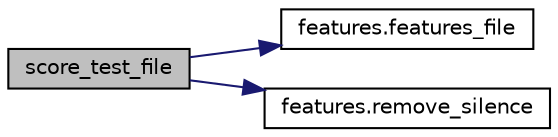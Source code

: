 digraph "score_test_file"
{
 // LATEX_PDF_SIZE
  edge [fontname="Helvetica",fontsize="10",labelfontname="Helvetica",labelfontsize="10"];
  node [fontname="Helvetica",fontsize="10",shape=record];
  rankdir="LR";
  Node1 [label="score_test_file",height=0.2,width=0.4,color="black", fillcolor="grey75", style="filled", fontcolor="black",tooltip=" "];
  Node1 -> Node2 [color="midnightblue",fontsize="10",style="solid",fontname="Helvetica"];
  Node2 [label="features.features_file",height=0.2,width=0.4,color="black", fillcolor="white", style="filled",URL="$namespacefeatures.html#a6aa41e0543ef92b69174936b7713946d",tooltip=" "];
  Node1 -> Node3 [color="midnightblue",fontsize="10",style="solid",fontname="Helvetica"];
  Node3 [label="features.remove_silence",height=0.2,width=0.4,color="black", fillcolor="white", style="filled",URL="$namespacefeatures.html#aa0dd2f81a1994fb1b78766a404642ee3",tooltip=" "];
}

